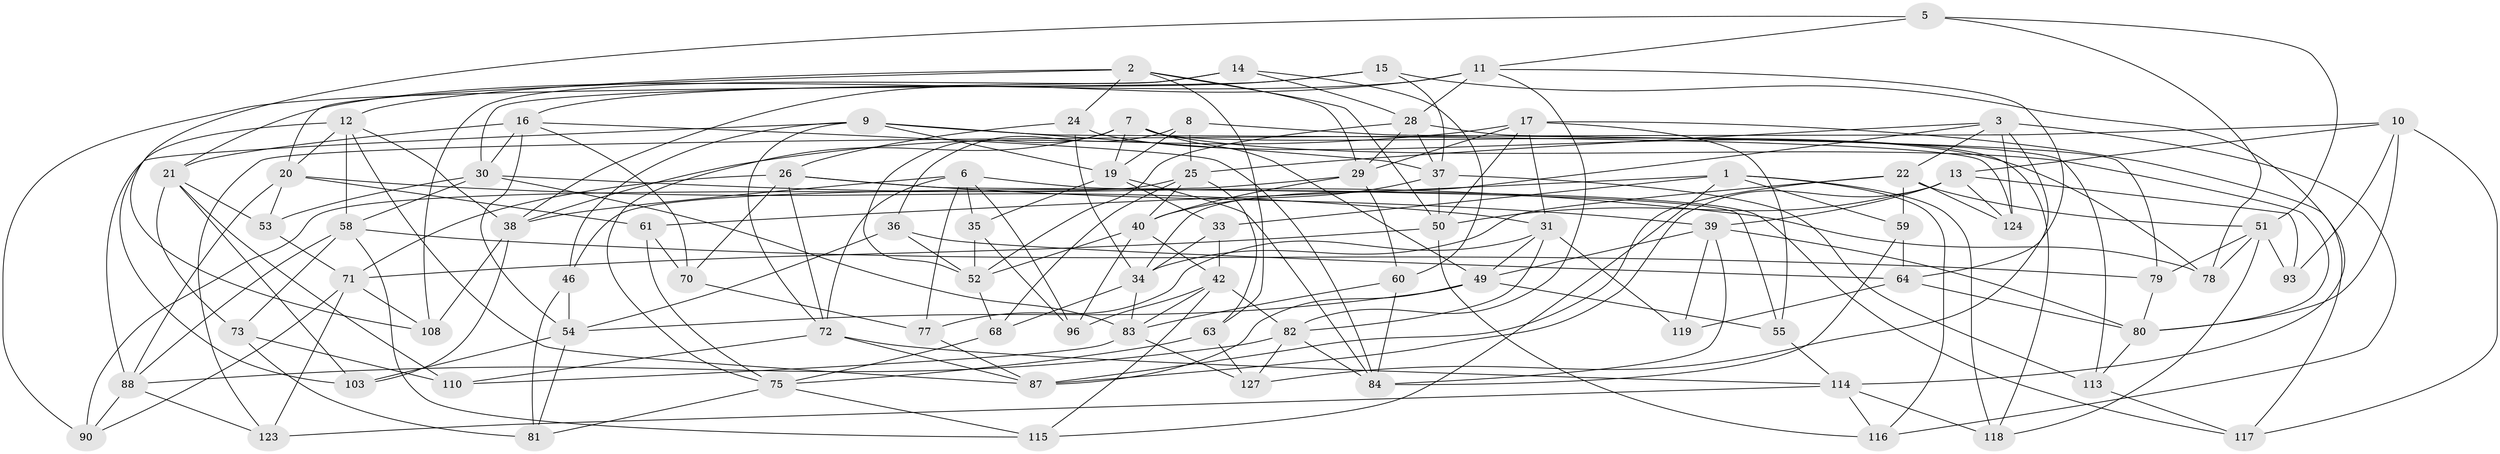 // Generated by graph-tools (version 1.1) at 2025/24/03/03/25 07:24:23]
// undirected, 82 vertices, 207 edges
graph export_dot {
graph [start="1"]
  node [color=gray90,style=filled];
  1 [super="+4"];
  2 [super="+69"];
  3 [super="+67"];
  5;
  6 [super="+97"];
  7 [super="+27"];
  8;
  9 [super="+48"];
  10 [super="+107"];
  11 [super="+101"];
  12 [super="+23"];
  13 [super="+47"];
  14;
  15;
  16 [super="+18"];
  17 [super="+43"];
  19 [super="+45"];
  20 [super="+57"];
  21 [super="+44"];
  22 [super="+32"];
  24;
  25 [super="+56"];
  26 [super="+41"];
  28 [super="+85"];
  29 [super="+65"];
  30 [super="+126"];
  31 [super="+125"];
  33;
  34 [super="+76"];
  35;
  36;
  37 [super="+112"];
  38 [super="+74"];
  39 [super="+109"];
  40 [super="+62"];
  42 [super="+106"];
  46;
  49 [super="+99"];
  50 [super="+94"];
  51 [super="+98"];
  52 [super="+66"];
  53;
  54 [super="+120"];
  55;
  58 [super="+100"];
  59;
  60;
  61;
  63;
  64 [super="+104"];
  68;
  70;
  71 [super="+91"];
  72 [super="+86"];
  73;
  75 [super="+95"];
  77;
  78;
  79;
  80 [super="+105"];
  81;
  82 [super="+102"];
  83 [super="+89"];
  84 [super="+111"];
  87 [super="+92"];
  88 [super="+121"];
  90;
  93;
  96;
  103;
  108;
  110;
  113;
  114 [super="+122"];
  115;
  116;
  117;
  118;
  119;
  123;
  124;
  127;
  1 -- 33;
  1 -- 116;
  1 -- 118;
  1 -- 115;
  1 -- 61;
  1 -- 59;
  2 -- 24;
  2 -- 29;
  2 -- 63;
  2 -- 50;
  2 -- 20;
  2 -- 12;
  3 -- 124;
  3 -- 25;
  3 -- 116;
  3 -- 127;
  3 -- 34;
  3 -- 22;
  5 -- 78;
  5 -- 108;
  5 -- 51;
  5 -- 11;
  6 -- 72;
  6 -- 96;
  6 -- 38;
  6 -- 117;
  6 -- 35;
  6 -- 77;
  7 -- 52;
  7 -- 75;
  7 -- 80;
  7 -- 49;
  7 -- 118;
  7 -- 19;
  8 -- 36;
  8 -- 113;
  8 -- 25;
  8 -- 19;
  9 -- 124;
  9 -- 88;
  9 -- 72;
  9 -- 19;
  9 -- 37;
  9 -- 46;
  10 -- 123;
  10 -- 93 [weight=2];
  10 -- 13;
  10 -- 117;
  10 -- 80;
  11 -- 82;
  11 -- 38;
  11 -- 21;
  11 -- 64;
  11 -- 28;
  12 -- 103;
  12 -- 87;
  12 -- 20;
  12 -- 58;
  12 -- 38;
  13 -- 50;
  13 -- 39;
  13 -- 93;
  13 -- 124;
  13 -- 87;
  14 -- 30;
  14 -- 60;
  14 -- 108;
  14 -- 28;
  15 -- 90;
  15 -- 16;
  15 -- 37;
  15 -- 114;
  16 -- 54;
  16 -- 70;
  16 -- 30;
  16 -- 21;
  16 -- 84;
  17 -- 117;
  17 -- 55;
  17 -- 31;
  17 -- 50;
  17 -- 29;
  17 -- 38;
  19 -- 35;
  19 -- 84;
  19 -- 33;
  20 -- 61;
  20 -- 53;
  20 -- 31;
  20 -- 88;
  21 -- 73;
  21 -- 103;
  21 -- 53;
  21 -- 110;
  22 -- 59;
  22 -- 34;
  22 -- 87;
  22 -- 51;
  22 -- 124;
  24 -- 26;
  24 -- 34;
  24 -- 78;
  25 -- 63;
  25 -- 68;
  25 -- 40;
  25 -- 90;
  26 -- 72;
  26 -- 71;
  26 -- 55;
  26 -- 70;
  26 -- 39;
  28 -- 79;
  28 -- 37;
  28 -- 29;
  28 -- 52;
  29 -- 46;
  29 -- 60;
  29 -- 40;
  30 -- 78;
  30 -- 58;
  30 -- 83;
  30 -- 53;
  31 -- 82;
  31 -- 77;
  31 -- 119;
  31 -- 49;
  33 -- 42;
  33 -- 34;
  34 -- 83;
  34 -- 68;
  35 -- 96;
  35 -- 52;
  36 -- 52;
  36 -- 64;
  36 -- 54;
  37 -- 40;
  37 -- 113;
  37 -- 50;
  38 -- 103;
  38 -- 108;
  39 -- 49;
  39 -- 80;
  39 -- 84;
  39 -- 119;
  40 -- 96;
  40 -- 42;
  40 -- 52;
  42 -- 115;
  42 -- 82;
  42 -- 96;
  42 -- 83;
  46 -- 81;
  46 -- 54;
  49 -- 55;
  49 -- 87;
  49 -- 54;
  50 -- 116;
  50 -- 71;
  51 -- 118;
  51 -- 78;
  51 -- 93;
  51 -- 79;
  52 -- 68;
  53 -- 71;
  54 -- 103;
  54 -- 81;
  55 -- 114;
  58 -- 73;
  58 -- 115;
  58 -- 79;
  58 -- 88;
  59 -- 84;
  59 -- 64;
  60 -- 83;
  60 -- 84;
  61 -- 70;
  61 -- 75;
  63 -- 127;
  63 -- 75;
  64 -- 119 [weight=2];
  64 -- 80;
  68 -- 75;
  70 -- 77;
  71 -- 123;
  71 -- 90;
  71 -- 108;
  72 -- 114;
  72 -- 110;
  72 -- 87;
  73 -- 110;
  73 -- 81;
  75 -- 115;
  75 -- 81;
  77 -- 87;
  79 -- 80;
  80 -- 113;
  82 -- 127;
  82 -- 88;
  82 -- 84;
  83 -- 110;
  83 -- 127;
  88 -- 123;
  88 -- 90;
  113 -- 117;
  114 -- 116;
  114 -- 123;
  114 -- 118;
}
